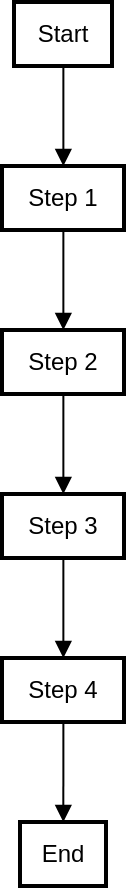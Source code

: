 <mxfile version="22.1.11" type="github">
  <diagram name="Page-1" id="M9Lmg9cyaBZC524LD3p8">
    <mxGraphModel>
      <root>
        <mxCell id="0" />
        <mxCell id="1" parent="0" />
        <mxCell id="2" value="Start" style="whiteSpace=wrap;strokeWidth=2;" vertex="1" parent="1">
          <mxGeometry x="6" width="49" height="32" as="geometry" />
        </mxCell>
        <mxCell id="3" value="Step 1" style="whiteSpace=wrap;strokeWidth=2;" vertex="1" parent="1">
          <mxGeometry y="82" width="61" height="32" as="geometry" />
        </mxCell>
        <mxCell id="4" value="Step 2" style="whiteSpace=wrap;strokeWidth=2;" vertex="1" parent="1">
          <mxGeometry y="164" width="61" height="32" as="geometry" />
        </mxCell>
        <mxCell id="5" value="Step 3" style="whiteSpace=wrap;strokeWidth=2;" vertex="1" parent="1">
          <mxGeometry y="246" width="61" height="32" as="geometry" />
        </mxCell>
        <mxCell id="6" value="Step 4" style="whiteSpace=wrap;strokeWidth=2;" vertex="1" parent="1">
          <mxGeometry y="328" width="61" height="32" as="geometry" />
        </mxCell>
        <mxCell id="7" value="End" style="whiteSpace=wrap;strokeWidth=2;" vertex="1" parent="1">
          <mxGeometry x="9" y="410" width="43" height="32" as="geometry" />
        </mxCell>
        <mxCell id="8" value="" style="curved=1;startArrow=none;endArrow=block;exitX=0.504;exitY=1;entryX=0.503;entryY=0;" edge="1" parent="1" source="2" target="3">
          <mxGeometry relative="1" as="geometry">
            <Array as="points" />
          </mxGeometry>
        </mxCell>
        <mxCell id="9" value="" style="curved=1;startArrow=none;endArrow=block;exitX=0.503;exitY=1;entryX=0.503;entryY=0;" edge="1" parent="1" source="3" target="4">
          <mxGeometry relative="1" as="geometry">
            <Array as="points" />
          </mxGeometry>
        </mxCell>
        <mxCell id="10" value="" style="curved=1;startArrow=none;endArrow=block;exitX=0.503;exitY=1;entryX=0.503;entryY=0;" edge="1" parent="1" source="4" target="5">
          <mxGeometry relative="1" as="geometry">
            <Array as="points" />
          </mxGeometry>
        </mxCell>
        <mxCell id="11" value="" style="curved=1;startArrow=none;endArrow=block;exitX=0.503;exitY=1;entryX=0.503;entryY=0;" edge="1" parent="1" source="5" target="6">
          <mxGeometry relative="1" as="geometry">
            <Array as="points" />
          </mxGeometry>
        </mxCell>
        <mxCell id="12" value="" style="curved=1;startArrow=none;endArrow=block;exitX=0.503;exitY=1;entryX=0.504;entryY=0;" edge="1" parent="1" source="6" target="7">
          <mxGeometry relative="1" as="geometry">
            <Array as="points" />
          </mxGeometry>
        </mxCell>
      </root>
    </mxGraphModel>
  </diagram>
</mxfile>
